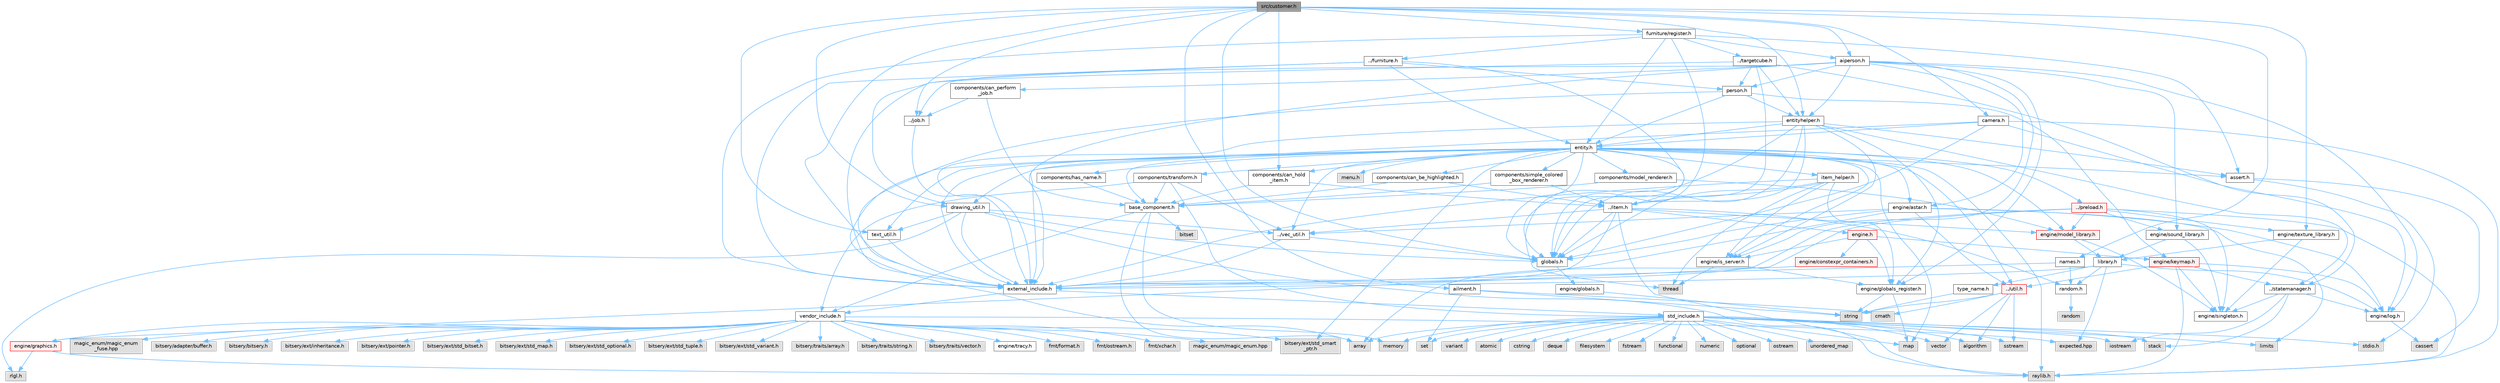 digraph "src/customer.h"
{
 // LATEX_PDF_SIZE
  bgcolor="transparent";
  edge [fontname=Helvetica,fontsize=10,labelfontname=Helvetica,labelfontsize=10];
  node [fontname=Helvetica,fontsize=10,shape=box,height=0.2,width=0.4];
  Node1 [label="src/customer.h",height=0.2,width=0.4,color="gray40", fillcolor="grey60", style="filled", fontcolor="black",tooltip=" "];
  Node1 -> Node2 [color="steelblue1",style="solid"];
  Node2 [label="components/can_hold\l_item.h",height=0.2,width=0.4,color="grey40", fillcolor="white", style="filled",URL="$dc/d28/can__hold__item_8h.html",tooltip=" "];
  Node2 -> Node3 [color="steelblue1",style="solid"];
  Node3 [label="../item.h",height=0.2,width=0.4,color="grey40", fillcolor="white", style="filled",URL="$df/d1f/item_8h.html",tooltip=" "];
  Node3 -> Node4 [color="steelblue1",style="solid"];
  Node4 [label="external_include.h",height=0.2,width=0.4,color="grey40", fillcolor="white", style="filled",URL="$d7/daf/external__include_8h.html",tooltip=" "];
  Node4 -> Node5 [color="steelblue1",style="solid"];
  Node5 [label="std_include.h",height=0.2,width=0.4,color="grey40", fillcolor="white", style="filled",URL="$d4/dae/std__include_8h.html",tooltip=" "];
  Node5 -> Node6 [color="steelblue1",style="solid"];
  Node6 [label="stdio.h",height=0.2,width=0.4,color="grey60", fillcolor="#E0E0E0", style="filled",tooltip=" "];
  Node5 -> Node7 [color="steelblue1",style="solid"];
  Node7 [label="algorithm",height=0.2,width=0.4,color="grey60", fillcolor="#E0E0E0", style="filled",tooltip=" "];
  Node5 -> Node8 [color="steelblue1",style="solid"];
  Node8 [label="array",height=0.2,width=0.4,color="grey60", fillcolor="#E0E0E0", style="filled",tooltip=" "];
  Node5 -> Node9 [color="steelblue1",style="solid"];
  Node9 [label="atomic",height=0.2,width=0.4,color="grey60", fillcolor="#E0E0E0", style="filled",tooltip=" "];
  Node5 -> Node10 [color="steelblue1",style="solid"];
  Node10 [label="cstring",height=0.2,width=0.4,color="grey60", fillcolor="#E0E0E0", style="filled",tooltip=" "];
  Node5 -> Node11 [color="steelblue1",style="solid"];
  Node11 [label="deque",height=0.2,width=0.4,color="grey60", fillcolor="#E0E0E0", style="filled",tooltip=" "];
  Node5 -> Node12 [color="steelblue1",style="solid"];
  Node12 [label="filesystem",height=0.2,width=0.4,color="grey60", fillcolor="#E0E0E0", style="filled",tooltip=" "];
  Node5 -> Node13 [color="steelblue1",style="solid"];
  Node13 [label="fstream",height=0.2,width=0.4,color="grey60", fillcolor="#E0E0E0", style="filled",tooltip=" "];
  Node5 -> Node14 [color="steelblue1",style="solid"];
  Node14 [label="functional",height=0.2,width=0.4,color="grey60", fillcolor="#E0E0E0", style="filled",tooltip=" "];
  Node5 -> Node15 [color="steelblue1",style="solid"];
  Node15 [label="iostream",height=0.2,width=0.4,color="grey60", fillcolor="#E0E0E0", style="filled",tooltip=" "];
  Node5 -> Node16 [color="steelblue1",style="solid"];
  Node16 [label="limits",height=0.2,width=0.4,color="grey60", fillcolor="#E0E0E0", style="filled",tooltip=" "];
  Node5 -> Node17 [color="steelblue1",style="solid"];
  Node17 [label="map",height=0.2,width=0.4,color="grey60", fillcolor="#E0E0E0", style="filled",tooltip=" "];
  Node5 -> Node18 [color="steelblue1",style="solid"];
  Node18 [label="memory",height=0.2,width=0.4,color="grey60", fillcolor="#E0E0E0", style="filled",tooltip=" "];
  Node5 -> Node19 [color="steelblue1",style="solid"];
  Node19 [label="numeric",height=0.2,width=0.4,color="grey60", fillcolor="#E0E0E0", style="filled",tooltip=" "];
  Node5 -> Node20 [color="steelblue1",style="solid"];
  Node20 [label="optional",height=0.2,width=0.4,color="grey60", fillcolor="#E0E0E0", style="filled",tooltip=" "];
  Node5 -> Node21 [color="steelblue1",style="solid"];
  Node21 [label="ostream",height=0.2,width=0.4,color="grey60", fillcolor="#E0E0E0", style="filled",tooltip=" "];
  Node5 -> Node22 [color="steelblue1",style="solid"];
  Node22 [label="set",height=0.2,width=0.4,color="grey60", fillcolor="#E0E0E0", style="filled",tooltip=" "];
  Node5 -> Node23 [color="steelblue1",style="solid"];
  Node23 [label="sstream",height=0.2,width=0.4,color="grey60", fillcolor="#E0E0E0", style="filled",tooltip=" "];
  Node5 -> Node24 [color="steelblue1",style="solid"];
  Node24 [label="stack",height=0.2,width=0.4,color="grey60", fillcolor="#E0E0E0", style="filled",tooltip=" "];
  Node5 -> Node25 [color="steelblue1",style="solid"];
  Node25 [label="unordered_map",height=0.2,width=0.4,color="grey60", fillcolor="#E0E0E0", style="filled",tooltip=" "];
  Node5 -> Node26 [color="steelblue1",style="solid"];
  Node26 [label="variant",height=0.2,width=0.4,color="grey60", fillcolor="#E0E0E0", style="filled",tooltip=" "];
  Node5 -> Node27 [color="steelblue1",style="solid"];
  Node27 [label="vector",height=0.2,width=0.4,color="grey60", fillcolor="#E0E0E0", style="filled",tooltip=" "];
  Node4 -> Node28 [color="steelblue1",style="solid"];
  Node28 [label="vendor_include.h",height=0.2,width=0.4,color="grey40", fillcolor="white", style="filled",URL="$d6/dba/vendor__include_8h.html",tooltip=" "];
  Node28 -> Node29 [color="steelblue1",style="solid"];
  Node29 [label="engine/graphics.h",height=0.2,width=0.4,color="red", fillcolor="#FFF0F0", style="filled",URL="$d7/d04/graphics_8h.html",tooltip=" "];
  Node29 -> Node30 [color="steelblue1",style="solid"];
  Node30 [label="raylib.h",height=0.2,width=0.4,color="grey60", fillcolor="#E0E0E0", style="filled",tooltip=" "];
  Node29 -> Node31 [color="steelblue1",style="solid"];
  Node31 [label="rlgl.h",height=0.2,width=0.4,color="grey60", fillcolor="#E0E0E0", style="filled",tooltip=" "];
  Node28 -> Node33 [color="steelblue1",style="solid"];
  Node33 [label="fmt/format.h",height=0.2,width=0.4,color="grey60", fillcolor="#E0E0E0", style="filled",tooltip=" "];
  Node28 -> Node34 [color="steelblue1",style="solid"];
  Node34 [label="fmt/ostream.h",height=0.2,width=0.4,color="grey60", fillcolor="#E0E0E0", style="filled",tooltip=" "];
  Node28 -> Node35 [color="steelblue1",style="solid"];
  Node35 [label="fmt/xchar.h",height=0.2,width=0.4,color="grey60", fillcolor="#E0E0E0", style="filled",tooltip=" "];
  Node28 -> Node36 [color="steelblue1",style="solid"];
  Node36 [label="expected.hpp",height=0.2,width=0.4,color="grey60", fillcolor="#E0E0E0", style="filled",tooltip=" "];
  Node28 -> Node37 [color="steelblue1",style="solid"];
  Node37 [label="magic_enum/magic_enum.hpp",height=0.2,width=0.4,color="grey60", fillcolor="#E0E0E0", style="filled",tooltip=" "];
  Node28 -> Node38 [color="steelblue1",style="solid"];
  Node38 [label="magic_enum/magic_enum\l_fuse.hpp",height=0.2,width=0.4,color="grey60", fillcolor="#E0E0E0", style="filled",tooltip=" "];
  Node28 -> Node39 [color="steelblue1",style="solid"];
  Node39 [label="bitsery/adapter/buffer.h",height=0.2,width=0.4,color="grey60", fillcolor="#E0E0E0", style="filled",tooltip=" "];
  Node28 -> Node40 [color="steelblue1",style="solid"];
  Node40 [label="bitsery/bitsery.h",height=0.2,width=0.4,color="grey60", fillcolor="#E0E0E0", style="filled",tooltip=" "];
  Node28 -> Node41 [color="steelblue1",style="solid"];
  Node41 [label="bitsery/ext/inheritance.h",height=0.2,width=0.4,color="grey60", fillcolor="#E0E0E0", style="filled",tooltip=" "];
  Node28 -> Node42 [color="steelblue1",style="solid"];
  Node42 [label="bitsery/ext/pointer.h",height=0.2,width=0.4,color="grey60", fillcolor="#E0E0E0", style="filled",tooltip=" "];
  Node28 -> Node43 [color="steelblue1",style="solid"];
  Node43 [label="bitsery/ext/std_bitset.h",height=0.2,width=0.4,color="grey60", fillcolor="#E0E0E0", style="filled",tooltip=" "];
  Node28 -> Node44 [color="steelblue1",style="solid"];
  Node44 [label="bitsery/ext/std_map.h",height=0.2,width=0.4,color="grey60", fillcolor="#E0E0E0", style="filled",tooltip=" "];
  Node28 -> Node45 [color="steelblue1",style="solid"];
  Node45 [label="bitsery/ext/std_optional.h",height=0.2,width=0.4,color="grey60", fillcolor="#E0E0E0", style="filled",tooltip=" "];
  Node28 -> Node46 [color="steelblue1",style="solid"];
  Node46 [label="bitsery/ext/std_smart\l_ptr.h",height=0.2,width=0.4,color="grey60", fillcolor="#E0E0E0", style="filled",tooltip=" "];
  Node28 -> Node47 [color="steelblue1",style="solid"];
  Node47 [label="bitsery/ext/std_tuple.h",height=0.2,width=0.4,color="grey60", fillcolor="#E0E0E0", style="filled",tooltip=" "];
  Node28 -> Node48 [color="steelblue1",style="solid"];
  Node48 [label="bitsery/ext/std_variant.h",height=0.2,width=0.4,color="grey60", fillcolor="#E0E0E0", style="filled",tooltip=" "];
  Node28 -> Node49 [color="steelblue1",style="solid"];
  Node49 [label="bitsery/traits/array.h",height=0.2,width=0.4,color="grey60", fillcolor="#E0E0E0", style="filled",tooltip=" "];
  Node28 -> Node50 [color="steelblue1",style="solid"];
  Node50 [label="bitsery/traits/string.h",height=0.2,width=0.4,color="grey60", fillcolor="#E0E0E0", style="filled",tooltip=" "];
  Node28 -> Node51 [color="steelblue1",style="solid"];
  Node51 [label="bitsery/traits/vector.h",height=0.2,width=0.4,color="grey60", fillcolor="#E0E0E0", style="filled",tooltip=" "];
  Node28 -> Node52 [color="steelblue1",style="solid"];
  Node52 [label="engine/tracy.h",height=0.2,width=0.4,color="grey40", fillcolor="white", style="filled",URL="$d6/d15/tracy_8h.html",tooltip=" "];
  Node3 -> Node53 [color="steelblue1",style="solid"];
  Node53 [label="engine.h",height=0.2,width=0.4,color="red", fillcolor="#FFF0F0", style="filled",URL="$d1/d55/engine_8h.html",tooltip=" "];
  Node53 -> Node54 [color="steelblue1",style="solid"];
  Node54 [label="engine/constexpr_containers.h",height=0.2,width=0.4,color="red", fillcolor="#FFF0F0", style="filled",URL="$d3/dc4/constexpr__containers_8h.html",tooltip=" "];
  Node54 -> Node8 [color="steelblue1",style="solid"];
  Node53 -> Node60 [color="steelblue1",style="solid"];
  Node60 [label="engine/globals_register.h",height=0.2,width=0.4,color="grey40", fillcolor="white", style="filled",URL="$db/da1/globals__register_8h.html",tooltip=" "];
  Node60 -> Node17 [color="steelblue1",style="solid"];
  Node60 -> Node61 [color="steelblue1",style="solid"];
  Node61 [label="string",height=0.2,width=0.4,color="grey60", fillcolor="#E0E0E0", style="filled",tooltip=" "];
  Node53 -> Node62 [color="steelblue1",style="solid"];
  Node62 [label="engine/is_server.h",height=0.2,width=0.4,color="grey40", fillcolor="white", style="filled",URL="$d6/db9/is__server_8h.html",tooltip=" "];
  Node62 -> Node63 [color="steelblue1",style="solid"];
  Node63 [label="thread",height=0.2,width=0.4,color="grey60", fillcolor="#E0E0E0", style="filled",tooltip=" "];
  Node62 -> Node60 [color="steelblue1",style="solid"];
  Node53 -> Node64 [color="steelblue1",style="solid"];
  Node64 [label="engine/keymap.h",height=0.2,width=0.4,color="red", fillcolor="#FFF0F0", style="filled",URL="$da/d9a/keymap_8h.html",tooltip=" "];
  Node64 -> Node30 [color="steelblue1",style="solid"];
  Node64 -> Node66 [color="steelblue1",style="solid"];
  Node66 [label="../statemanager.h",height=0.2,width=0.4,color="grey40", fillcolor="white", style="filled",URL="$d2/d5f/statemanager_8h.html",tooltip=" "];
  Node66 -> Node15 [color="steelblue1",style="solid"];
  Node66 -> Node24 [color="steelblue1",style="solid"];
  Node66 -> Node67 [color="steelblue1",style="solid"];
  Node67 [label="engine/log.h",height=0.2,width=0.4,color="grey40", fillcolor="white", style="filled",URL="$d7/d7f/log_8h.html",tooltip=" "];
  Node67 -> Node68 [color="steelblue1",style="solid"];
  Node68 [label="cassert",height=0.2,width=0.4,color="grey60", fillcolor="#E0E0E0", style="filled",tooltip=" "];
  Node66 -> Node69 [color="steelblue1",style="solid"];
  Node69 [label="engine/singleton.h",height=0.2,width=0.4,color="grey40", fillcolor="white", style="filled",URL="$d4/d0b/singleton_8h.html",tooltip=" "];
  Node64 -> Node70 [color="steelblue1",style="solid"];
  Node70 [label="../util.h",height=0.2,width=0.4,color="red", fillcolor="#FFF0F0", style="filled",URL="$d8/d3c/util_8h.html",tooltip=" "];
  Node70 -> Node7 [color="steelblue1",style="solid"];
  Node70 -> Node72 [color="steelblue1",style="solid"];
  Node72 [label="cmath",height=0.2,width=0.4,color="grey60", fillcolor="#E0E0E0", style="filled",tooltip=" "];
  Node70 -> Node23 [color="steelblue1",style="solid"];
  Node70 -> Node61 [color="steelblue1",style="solid"];
  Node70 -> Node27 [color="steelblue1",style="solid"];
  Node64 -> Node67 [color="steelblue1",style="solid"];
  Node64 -> Node69 [color="steelblue1",style="solid"];
  Node3 -> Node92 [color="steelblue1",style="solid"];
  Node92 [label="engine/model_library.h",height=0.2,width=0.4,color="red", fillcolor="#FFF0F0", style="filled",URL="$d0/dd0/model__library_8h.html",tooltip=" "];
  Node92 -> Node93 [color="steelblue1",style="solid"];
  Node93 [label="library.h",height=0.2,width=0.4,color="grey40", fillcolor="white", style="filled",URL="$dd/d08/library_8h.html",tooltip=" "];
  Node93 -> Node4 [color="steelblue1",style="solid"];
  Node93 -> Node36 [color="steelblue1",style="solid"];
  Node93 -> Node67 [color="steelblue1",style="solid"];
  Node93 -> Node94 [color="steelblue1",style="solid"];
  Node94 [label="random.h",height=0.2,width=0.4,color="grey40", fillcolor="white", style="filled",URL="$d1/d79/random_8h.html",tooltip=" "];
  Node94 -> Node95 [color="steelblue1",style="solid"];
  Node95 [label="random",height=0.2,width=0.4,color="grey60", fillcolor="#E0E0E0", style="filled",tooltip=" "];
  Node93 -> Node96 [color="steelblue1",style="solid"];
  Node96 [label="type_name.h",height=0.2,width=0.4,color="grey40", fillcolor="white", style="filled",URL="$d3/d31/type__name_8h.html",tooltip=" "];
  Node96 -> Node61 [color="steelblue1",style="solid"];
  Node92 -> Node69 [color="steelblue1",style="solid"];
  Node3 -> Node94 [color="steelblue1",style="solid"];
  Node3 -> Node83 [color="steelblue1",style="solid"];
  Node83 [label="globals.h",height=0.2,width=0.4,color="grey40", fillcolor="white", style="filled",URL="$d5/d87/globals_8h.html",tooltip=" "];
  Node83 -> Node84 [color="steelblue1",style="solid"];
  Node84 [label="engine/globals.h",height=0.2,width=0.4,color="grey40", fillcolor="white", style="filled",URL="$d4/df4/engine_2globals_8h.html",tooltip=" "];
  Node84 -> Node61 [color="steelblue1",style="solid"];
  Node3 -> Node30 [color="steelblue1",style="solid"];
  Node3 -> Node82 [color="steelblue1",style="solid"];
  Node82 [label="../vec_util.h",height=0.2,width=0.4,color="grey40", fillcolor="white", style="filled",URL="$d0/d3f/vec__util_8h.html",tooltip=" "];
  Node82 -> Node4 [color="steelblue1",style="solid"];
  Node82 -> Node83 [color="steelblue1",style="solid"];
  Node2 -> Node105 [color="steelblue1",style="solid"];
  Node105 [label="base_component.h",height=0.2,width=0.4,color="grey40", fillcolor="white", style="filled",URL="$d5/dbb/base__component_8h.html",tooltip=" "];
  Node105 -> Node8 [color="steelblue1",style="solid"];
  Node105 -> Node106 [color="steelblue1",style="solid"];
  Node106 [label="bitset",height=0.2,width=0.4,color="grey60", fillcolor="#E0E0E0", style="filled",tooltip=" "];
  Node105 -> Node18 [color="steelblue1",style="solid"];
  Node105 -> Node28 [color="steelblue1",style="solid"];
  Node1 -> Node107 [color="steelblue1",style="solid"];
  Node107 [label="drawing_util.h",height=0.2,width=0.4,color="grey40", fillcolor="white", style="filled",URL="$df/db6/drawing__util_8h.html",tooltip=" "];
  Node107 -> Node4 [color="steelblue1",style="solid"];
  Node107 -> Node83 [color="steelblue1",style="solid"];
  Node107 -> Node30 [color="steelblue1",style="solid"];
  Node107 -> Node31 [color="steelblue1",style="solid"];
  Node107 -> Node108 [color="steelblue1",style="solid"];
  Node108 [label="text_util.h",height=0.2,width=0.4,color="grey40", fillcolor="white", style="filled",URL="$d4/d78/text__util_8h.html",tooltip=" "];
  Node108 -> Node4 [color="steelblue1",style="solid"];
  Node107 -> Node82 [color="steelblue1",style="solid"];
  Node1 -> Node109 [color="steelblue1",style="solid"];
  Node109 [label="entityhelper.h",height=0.2,width=0.4,color="grey40", fillcolor="white", style="filled",URL="$d9/d3c/entityhelper_8h.html",tooltip=" "];
  Node109 -> Node63 [color="steelblue1",style="solid"];
  Node109 -> Node85 [color="steelblue1",style="solid"];
  Node85 [label="assert.h",height=0.2,width=0.4,color="grey40", fillcolor="white", style="filled",URL="$dc/da7/assert_8h.html",tooltip=" "];
  Node85 -> Node6 [color="steelblue1",style="solid"];
  Node85 -> Node68 [color="steelblue1",style="solid"];
  Node109 -> Node4 [color="steelblue1",style="solid"];
  Node109 -> Node60 [color="steelblue1",style="solid"];
  Node109 -> Node62 [color="steelblue1",style="solid"];
  Node109 -> Node83 [color="steelblue1",style="solid"];
  Node109 -> Node110 [color="steelblue1",style="solid"];
  Node110 [label="entity.h",height=0.2,width=0.4,color="grey40", fillcolor="white", style="filled",URL="$d8/d83/entity_8h.html",tooltip=" "];
  Node110 -> Node46 [color="steelblue1",style="solid"];
  Node110 -> Node105 [color="steelblue1",style="solid"];
  Node110 -> Node111 [color="steelblue1",style="solid"];
  Node111 [label="components/can_be_highlighted.h",height=0.2,width=0.4,color="grey40", fillcolor="white", style="filled",URL="$db/d75/can__be__highlighted_8h.html",tooltip=" "];
  Node111 -> Node3 [color="steelblue1",style="solid"];
  Node111 -> Node105 [color="steelblue1",style="solid"];
  Node110 -> Node2 [color="steelblue1",style="solid"];
  Node110 -> Node112 [color="steelblue1",style="solid"];
  Node112 [label="components/has_name.h",height=0.2,width=0.4,color="grey40", fillcolor="white", style="filled",URL="$df/da4/has__name_8h.html",tooltip=" "];
  Node112 -> Node105 [color="steelblue1",style="solid"];
  Node110 -> Node113 [color="steelblue1",style="solid"];
  Node113 [label="components/model_renderer.h",height=0.2,width=0.4,color="grey40", fillcolor="white", style="filled",URL="$df/df8/model__renderer_8h.html",tooltip=" "];
  Node113 -> Node92 [color="steelblue1",style="solid"];
  Node113 -> Node105 [color="steelblue1",style="solid"];
  Node110 -> Node114 [color="steelblue1",style="solid"];
  Node114 [label="components/simple_colored\l_box_renderer.h",height=0.2,width=0.4,color="grey40", fillcolor="white", style="filled",URL="$d7/d5e/simple__colored__box__renderer_8h.html",tooltip=" "];
  Node114 -> Node3 [color="steelblue1",style="solid"];
  Node114 -> Node105 [color="steelblue1",style="solid"];
  Node110 -> Node115 [color="steelblue1",style="solid"];
  Node115 [label="components/transform.h",height=0.2,width=0.4,color="grey40", fillcolor="white", style="filled",URL="$d2/d80/transform_8h.html",tooltip=" "];
  Node115 -> Node5 [color="steelblue1",style="solid"];
  Node115 -> Node82 [color="steelblue1",style="solid"];
  Node115 -> Node28 [color="steelblue1",style="solid"];
  Node115 -> Node105 [color="steelblue1",style="solid"];
  Node110 -> Node85 [color="steelblue1",style="solid"];
  Node110 -> Node4 [color="steelblue1",style="solid"];
  Node110 -> Node8 [color="steelblue1",style="solid"];
  Node110 -> Node17 [color="steelblue1",style="solid"];
  Node110 -> Node107 [color="steelblue1",style="solid"];
  Node110 -> Node116 [color="steelblue1",style="solid"];
  Node116 [label="engine/astar.h",height=0.2,width=0.4,color="grey40", fillcolor="white", style="filled",URL="$d8/d56/astar_8h.html",tooltip=" "];
  Node116 -> Node16 [color="steelblue1",style="solid"];
  Node116 -> Node4 [color="steelblue1",style="solid"];
  Node116 -> Node83 [color="steelblue1",style="solid"];
  Node116 -> Node70 [color="steelblue1",style="solid"];
  Node116 -> Node82 [color="steelblue1",style="solid"];
  Node116 -> Node67 [color="steelblue1",style="solid"];
  Node110 -> Node62 [color="steelblue1",style="solid"];
  Node110 -> Node92 [color="steelblue1",style="solid"];
  Node110 -> Node83 [color="steelblue1",style="solid"];
  Node110 -> Node3 [color="steelblue1",style="solid"];
  Node110 -> Node117 [color="steelblue1",style="solid"];
  Node117 [label="item_helper.h",height=0.2,width=0.4,color="grey40", fillcolor="white", style="filled",URL="$d0/d4e/item__helper_8h.html",tooltip=" "];
  Node117 -> Node63 [color="steelblue1",style="solid"];
  Node117 -> Node4 [color="steelblue1",style="solid"];
  Node117 -> Node60 [color="steelblue1",style="solid"];
  Node117 -> Node62 [color="steelblue1",style="solid"];
  Node117 -> Node83 [color="steelblue1",style="solid"];
  Node117 -> Node3 [color="steelblue1",style="solid"];
  Node110 -> Node118 [color="steelblue1",style="solid"];
  Node118 [label="menu.h",height=0.2,width=0.4,color="grey60", fillcolor="#E0E0E0", style="filled",tooltip=" "];
  Node110 -> Node91 [color="steelblue1",style="solid"];
  Node91 [label="../preload.h",height=0.2,width=0.4,color="red", fillcolor="#FFF0F0", style="filled",URL="$d5/d34/preload_8h.html",tooltip=" "];
  Node91 -> Node4 [color="steelblue1",style="solid"];
  Node91 -> Node29 [color="steelblue1",style="solid"];
  Node91 -> Node69 [color="steelblue1",style="solid"];
  Node91 -> Node30 [color="steelblue1",style="solid"];
  Node91 -> Node92 [color="steelblue1",style="solid"];
  Node91 -> Node99 [color="steelblue1",style="solid"];
  Node99 [label="engine/sound_library.h",height=0.2,width=0.4,color="grey40", fillcolor="white", style="filled",URL="$d5/d04/sound__library_8h.html",tooltip=" "];
  Node99 -> Node93 [color="steelblue1",style="solid"];
  Node99 -> Node69 [color="steelblue1",style="solid"];
  Node91 -> Node100 [color="steelblue1",style="solid"];
  Node100 [label="engine/texture_library.h",height=0.2,width=0.4,color="grey40", fillcolor="white", style="filled",URL="$d5/d33/texture__library_8h.html",tooltip=" "];
  Node100 -> Node93 [color="steelblue1",style="solid"];
  Node100 -> Node69 [color="steelblue1",style="solid"];
  Node110 -> Node30 [color="steelblue1",style="solid"];
  Node110 -> Node108 [color="steelblue1",style="solid"];
  Node110 -> Node70 [color="steelblue1",style="solid"];
  Node110 -> Node82 [color="steelblue1",style="solid"];
  Node109 -> Node3 [color="steelblue1",style="solid"];
  Node109 -> Node66 [color="steelblue1",style="solid"];
  Node1 -> Node4 [color="steelblue1",style="solid"];
  Node1 -> Node119 [color="steelblue1",style="solid"];
  Node119 [label="aiperson.h",height=0.2,width=0.4,color="grey40", fillcolor="white", style="filled",URL="$d4/d16/aiperson_8h.html",tooltip=" "];
  Node119 -> Node4 [color="steelblue1",style="solid"];
  Node119 -> Node116 [color="steelblue1",style="solid"];
  Node119 -> Node60 [color="steelblue1",style="solid"];
  Node119 -> Node62 [color="steelblue1",style="solid"];
  Node119 -> Node67 [color="steelblue1",style="solid"];
  Node119 -> Node99 [color="steelblue1",style="solid"];
  Node119 -> Node120 [color="steelblue1",style="solid"];
  Node120 [label="components/can_perform\l_job.h",height=0.2,width=0.4,color="grey40", fillcolor="white", style="filled",URL="$de/df1/can__perform__job_8h.html",tooltip=" "];
  Node120 -> Node121 [color="steelblue1",style="solid"];
  Node121 [label="../job.h",height=0.2,width=0.4,color="grey40", fillcolor="white", style="filled",URL="$d3/d6a/job_8h.html",tooltip=" "];
  Node121 -> Node4 [color="steelblue1",style="solid"];
  Node120 -> Node105 [color="steelblue1",style="solid"];
  Node119 -> Node109 [color="steelblue1",style="solid"];
  Node119 -> Node121 [color="steelblue1",style="solid"];
  Node119 -> Node122 [color="steelblue1",style="solid"];
  Node122 [label="person.h",height=0.2,width=0.4,color="grey40", fillcolor="white", style="filled",URL="$d4/d98/person_8h.html",tooltip=" "];
  Node122 -> Node4 [color="steelblue1",style="solid"];
  Node122 -> Node110 [color="steelblue1",style="solid"];
  Node122 -> Node109 [color="steelblue1",style="solid"];
  Node122 -> Node64 [color="steelblue1",style="solid"];
  Node1 -> Node123 [color="steelblue1",style="solid"];
  Node123 [label="ailment.h",height=0.2,width=0.4,color="grey40", fillcolor="white", style="filled",URL="$da/d97/ailment_8h.html",tooltip=" "];
  Node123 -> Node72 [color="steelblue1",style="solid"];
  Node123 -> Node22 [color="steelblue1",style="solid"];
  Node123 -> Node61 [color="steelblue1",style="solid"];
  Node1 -> Node124 [color="steelblue1",style="solid"];
  Node124 [label="camera.h",height=0.2,width=0.4,color="grey40", fillcolor="white", style="filled",URL="$d7/df6/camera_8h.html",tooltip=" "];
  Node124 -> Node4 [color="steelblue1",style="solid"];
  Node124 -> Node67 [color="steelblue1",style="solid"];
  Node124 -> Node110 [color="steelblue1",style="solid"];
  Node124 -> Node83 [color="steelblue1",style="solid"];
  Node124 -> Node30 [color="steelblue1",style="solid"];
  Node1 -> Node100 [color="steelblue1",style="solid"];
  Node1 -> Node125 [color="steelblue1",style="solid"];
  Node125 [label="furniture/register.h",height=0.2,width=0.4,color="grey40", fillcolor="white", style="filled",URL="$df/d80/register_8h.html",tooltip=" "];
  Node125 -> Node4 [color="steelblue1",style="solid"];
  Node125 -> Node85 [color="steelblue1",style="solid"];
  Node125 -> Node110 [color="steelblue1",style="solid"];
  Node125 -> Node83 [color="steelblue1",style="solid"];
  Node125 -> Node119 [color="steelblue1",style="solid"];
  Node125 -> Node126 [color="steelblue1",style="solid"];
  Node126 [label="../furniture.h",height=0.2,width=0.4,color="grey40", fillcolor="white", style="filled",URL="$d1/d57/furniture_8h.html",tooltip=" "];
  Node126 -> Node107 [color="steelblue1",style="solid"];
  Node126 -> Node4 [color="steelblue1",style="solid"];
  Node126 -> Node110 [color="steelblue1",style="solid"];
  Node126 -> Node83 [color="steelblue1",style="solid"];
  Node126 -> Node122 [color="steelblue1",style="solid"];
  Node125 -> Node127 [color="steelblue1",style="solid"];
  Node127 [label="../targetcube.h",height=0.2,width=0.4,color="grey40", fillcolor="white", style="filled",URL="$d5/d00/targetcube_8h.html",tooltip=" "];
  Node127 -> Node4 [color="steelblue1",style="solid"];
  Node127 -> Node109 [color="steelblue1",style="solid"];
  Node127 -> Node83 [color="steelblue1",style="solid"];
  Node127 -> Node122 [color="steelblue1",style="solid"];
  Node127 -> Node66 [color="steelblue1",style="solid"];
  Node1 -> Node83 [color="steelblue1",style="solid"];
  Node1 -> Node121 [color="steelblue1",style="solid"];
  Node1 -> Node128 [color="steelblue1",style="solid"];
  Node128 [label="names.h",height=0.2,width=0.4,color="grey40", fillcolor="white", style="filled",URL="$d8/d22/names_8h.html",tooltip=" "];
  Node128 -> Node94 [color="steelblue1",style="solid"];
  Node128 -> Node4 [color="steelblue1",style="solid"];
  Node1 -> Node108 [color="steelblue1",style="solid"];
}
